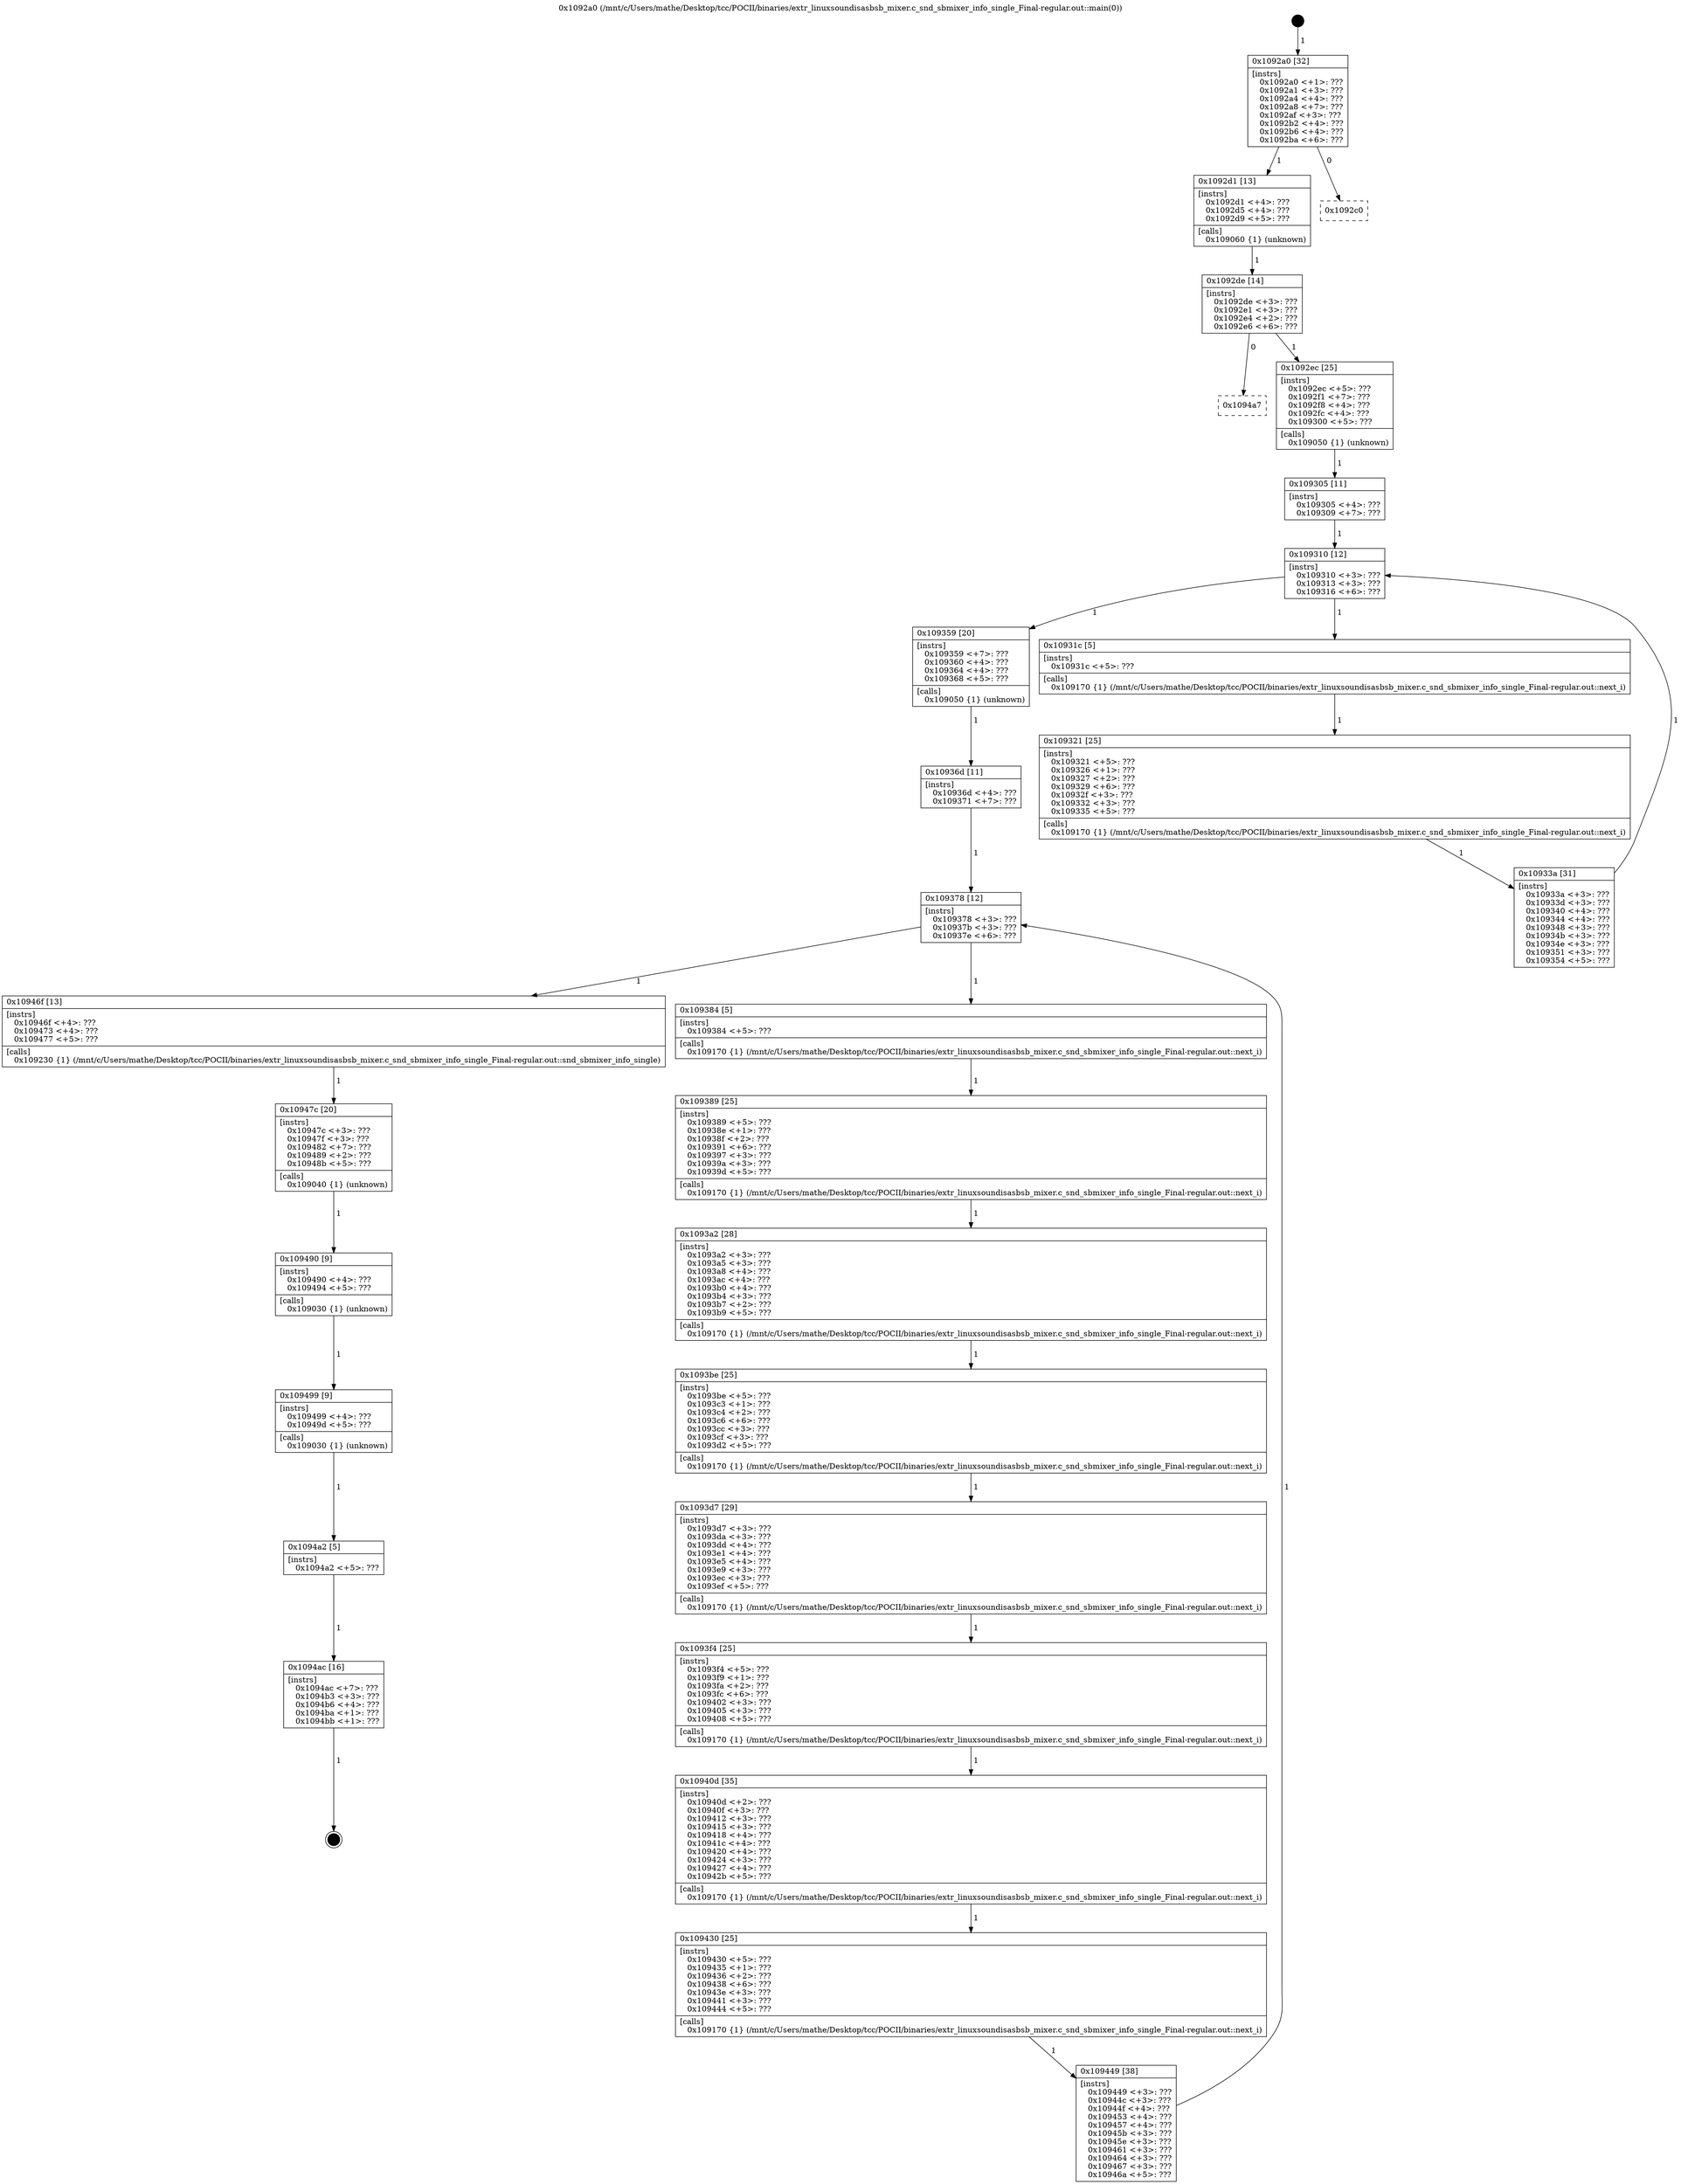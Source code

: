digraph "0x1092a0" {
  label = "0x1092a0 (/mnt/c/Users/mathe/Desktop/tcc/POCII/binaries/extr_linuxsoundisasbsb_mixer.c_snd_sbmixer_info_single_Final-regular.out::main(0))"
  labelloc = "t"
  node[shape=record]

  Entry [label="",width=0.3,height=0.3,shape=circle,fillcolor=black,style=filled]
  "0x1092a0" [label="{
     0x1092a0 [32]\l
     | [instrs]\l
     &nbsp;&nbsp;0x1092a0 \<+1\>: ???\l
     &nbsp;&nbsp;0x1092a1 \<+3\>: ???\l
     &nbsp;&nbsp;0x1092a4 \<+4\>: ???\l
     &nbsp;&nbsp;0x1092a8 \<+7\>: ???\l
     &nbsp;&nbsp;0x1092af \<+3\>: ???\l
     &nbsp;&nbsp;0x1092b2 \<+4\>: ???\l
     &nbsp;&nbsp;0x1092b6 \<+4\>: ???\l
     &nbsp;&nbsp;0x1092ba \<+6\>: ???\l
  }"]
  "0x1092d1" [label="{
     0x1092d1 [13]\l
     | [instrs]\l
     &nbsp;&nbsp;0x1092d1 \<+4\>: ???\l
     &nbsp;&nbsp;0x1092d5 \<+4\>: ???\l
     &nbsp;&nbsp;0x1092d9 \<+5\>: ???\l
     | [calls]\l
     &nbsp;&nbsp;0x109060 \{1\} (unknown)\l
  }"]
  "0x1092c0" [label="{
     0x1092c0\l
  }", style=dashed]
  "0x1092de" [label="{
     0x1092de [14]\l
     | [instrs]\l
     &nbsp;&nbsp;0x1092de \<+3\>: ???\l
     &nbsp;&nbsp;0x1092e1 \<+3\>: ???\l
     &nbsp;&nbsp;0x1092e4 \<+2\>: ???\l
     &nbsp;&nbsp;0x1092e6 \<+6\>: ???\l
  }"]
  "0x1094a7" [label="{
     0x1094a7\l
  }", style=dashed]
  "0x1092ec" [label="{
     0x1092ec [25]\l
     | [instrs]\l
     &nbsp;&nbsp;0x1092ec \<+5\>: ???\l
     &nbsp;&nbsp;0x1092f1 \<+7\>: ???\l
     &nbsp;&nbsp;0x1092f8 \<+4\>: ???\l
     &nbsp;&nbsp;0x1092fc \<+4\>: ???\l
     &nbsp;&nbsp;0x109300 \<+5\>: ???\l
     | [calls]\l
     &nbsp;&nbsp;0x109050 \{1\} (unknown)\l
  }"]
  Exit [label="",width=0.3,height=0.3,shape=circle,fillcolor=black,style=filled,peripheries=2]
  "0x109310" [label="{
     0x109310 [12]\l
     | [instrs]\l
     &nbsp;&nbsp;0x109310 \<+3\>: ???\l
     &nbsp;&nbsp;0x109313 \<+3\>: ???\l
     &nbsp;&nbsp;0x109316 \<+6\>: ???\l
  }"]
  "0x109359" [label="{
     0x109359 [20]\l
     | [instrs]\l
     &nbsp;&nbsp;0x109359 \<+7\>: ???\l
     &nbsp;&nbsp;0x109360 \<+4\>: ???\l
     &nbsp;&nbsp;0x109364 \<+4\>: ???\l
     &nbsp;&nbsp;0x109368 \<+5\>: ???\l
     | [calls]\l
     &nbsp;&nbsp;0x109050 \{1\} (unknown)\l
  }"]
  "0x10931c" [label="{
     0x10931c [5]\l
     | [instrs]\l
     &nbsp;&nbsp;0x10931c \<+5\>: ???\l
     | [calls]\l
     &nbsp;&nbsp;0x109170 \{1\} (/mnt/c/Users/mathe/Desktop/tcc/POCII/binaries/extr_linuxsoundisasbsb_mixer.c_snd_sbmixer_info_single_Final-regular.out::next_i)\l
  }"]
  "0x109321" [label="{
     0x109321 [25]\l
     | [instrs]\l
     &nbsp;&nbsp;0x109321 \<+5\>: ???\l
     &nbsp;&nbsp;0x109326 \<+1\>: ???\l
     &nbsp;&nbsp;0x109327 \<+2\>: ???\l
     &nbsp;&nbsp;0x109329 \<+6\>: ???\l
     &nbsp;&nbsp;0x10932f \<+3\>: ???\l
     &nbsp;&nbsp;0x109332 \<+3\>: ???\l
     &nbsp;&nbsp;0x109335 \<+5\>: ???\l
     | [calls]\l
     &nbsp;&nbsp;0x109170 \{1\} (/mnt/c/Users/mathe/Desktop/tcc/POCII/binaries/extr_linuxsoundisasbsb_mixer.c_snd_sbmixer_info_single_Final-regular.out::next_i)\l
  }"]
  "0x10933a" [label="{
     0x10933a [31]\l
     | [instrs]\l
     &nbsp;&nbsp;0x10933a \<+3\>: ???\l
     &nbsp;&nbsp;0x10933d \<+3\>: ???\l
     &nbsp;&nbsp;0x109340 \<+4\>: ???\l
     &nbsp;&nbsp;0x109344 \<+4\>: ???\l
     &nbsp;&nbsp;0x109348 \<+3\>: ???\l
     &nbsp;&nbsp;0x10934b \<+3\>: ???\l
     &nbsp;&nbsp;0x10934e \<+3\>: ???\l
     &nbsp;&nbsp;0x109351 \<+3\>: ???\l
     &nbsp;&nbsp;0x109354 \<+5\>: ???\l
  }"]
  "0x109305" [label="{
     0x109305 [11]\l
     | [instrs]\l
     &nbsp;&nbsp;0x109305 \<+4\>: ???\l
     &nbsp;&nbsp;0x109309 \<+7\>: ???\l
  }"]
  "0x109378" [label="{
     0x109378 [12]\l
     | [instrs]\l
     &nbsp;&nbsp;0x109378 \<+3\>: ???\l
     &nbsp;&nbsp;0x10937b \<+3\>: ???\l
     &nbsp;&nbsp;0x10937e \<+6\>: ???\l
  }"]
  "0x10946f" [label="{
     0x10946f [13]\l
     | [instrs]\l
     &nbsp;&nbsp;0x10946f \<+4\>: ???\l
     &nbsp;&nbsp;0x109473 \<+4\>: ???\l
     &nbsp;&nbsp;0x109477 \<+5\>: ???\l
     | [calls]\l
     &nbsp;&nbsp;0x109230 \{1\} (/mnt/c/Users/mathe/Desktop/tcc/POCII/binaries/extr_linuxsoundisasbsb_mixer.c_snd_sbmixer_info_single_Final-regular.out::snd_sbmixer_info_single)\l
  }"]
  "0x109384" [label="{
     0x109384 [5]\l
     | [instrs]\l
     &nbsp;&nbsp;0x109384 \<+5\>: ???\l
     | [calls]\l
     &nbsp;&nbsp;0x109170 \{1\} (/mnt/c/Users/mathe/Desktop/tcc/POCII/binaries/extr_linuxsoundisasbsb_mixer.c_snd_sbmixer_info_single_Final-regular.out::next_i)\l
  }"]
  "0x109389" [label="{
     0x109389 [25]\l
     | [instrs]\l
     &nbsp;&nbsp;0x109389 \<+5\>: ???\l
     &nbsp;&nbsp;0x10938e \<+1\>: ???\l
     &nbsp;&nbsp;0x10938f \<+2\>: ???\l
     &nbsp;&nbsp;0x109391 \<+6\>: ???\l
     &nbsp;&nbsp;0x109397 \<+3\>: ???\l
     &nbsp;&nbsp;0x10939a \<+3\>: ???\l
     &nbsp;&nbsp;0x10939d \<+5\>: ???\l
     | [calls]\l
     &nbsp;&nbsp;0x109170 \{1\} (/mnt/c/Users/mathe/Desktop/tcc/POCII/binaries/extr_linuxsoundisasbsb_mixer.c_snd_sbmixer_info_single_Final-regular.out::next_i)\l
  }"]
  "0x1093a2" [label="{
     0x1093a2 [28]\l
     | [instrs]\l
     &nbsp;&nbsp;0x1093a2 \<+3\>: ???\l
     &nbsp;&nbsp;0x1093a5 \<+3\>: ???\l
     &nbsp;&nbsp;0x1093a8 \<+4\>: ???\l
     &nbsp;&nbsp;0x1093ac \<+4\>: ???\l
     &nbsp;&nbsp;0x1093b0 \<+4\>: ???\l
     &nbsp;&nbsp;0x1093b4 \<+3\>: ???\l
     &nbsp;&nbsp;0x1093b7 \<+2\>: ???\l
     &nbsp;&nbsp;0x1093b9 \<+5\>: ???\l
     | [calls]\l
     &nbsp;&nbsp;0x109170 \{1\} (/mnt/c/Users/mathe/Desktop/tcc/POCII/binaries/extr_linuxsoundisasbsb_mixer.c_snd_sbmixer_info_single_Final-regular.out::next_i)\l
  }"]
  "0x1093be" [label="{
     0x1093be [25]\l
     | [instrs]\l
     &nbsp;&nbsp;0x1093be \<+5\>: ???\l
     &nbsp;&nbsp;0x1093c3 \<+1\>: ???\l
     &nbsp;&nbsp;0x1093c4 \<+2\>: ???\l
     &nbsp;&nbsp;0x1093c6 \<+6\>: ???\l
     &nbsp;&nbsp;0x1093cc \<+3\>: ???\l
     &nbsp;&nbsp;0x1093cf \<+3\>: ???\l
     &nbsp;&nbsp;0x1093d2 \<+5\>: ???\l
     | [calls]\l
     &nbsp;&nbsp;0x109170 \{1\} (/mnt/c/Users/mathe/Desktop/tcc/POCII/binaries/extr_linuxsoundisasbsb_mixer.c_snd_sbmixer_info_single_Final-regular.out::next_i)\l
  }"]
  "0x1093d7" [label="{
     0x1093d7 [29]\l
     | [instrs]\l
     &nbsp;&nbsp;0x1093d7 \<+3\>: ???\l
     &nbsp;&nbsp;0x1093da \<+3\>: ???\l
     &nbsp;&nbsp;0x1093dd \<+4\>: ???\l
     &nbsp;&nbsp;0x1093e1 \<+4\>: ???\l
     &nbsp;&nbsp;0x1093e5 \<+4\>: ???\l
     &nbsp;&nbsp;0x1093e9 \<+3\>: ???\l
     &nbsp;&nbsp;0x1093ec \<+3\>: ???\l
     &nbsp;&nbsp;0x1093ef \<+5\>: ???\l
     | [calls]\l
     &nbsp;&nbsp;0x109170 \{1\} (/mnt/c/Users/mathe/Desktop/tcc/POCII/binaries/extr_linuxsoundisasbsb_mixer.c_snd_sbmixer_info_single_Final-regular.out::next_i)\l
  }"]
  "0x1093f4" [label="{
     0x1093f4 [25]\l
     | [instrs]\l
     &nbsp;&nbsp;0x1093f4 \<+5\>: ???\l
     &nbsp;&nbsp;0x1093f9 \<+1\>: ???\l
     &nbsp;&nbsp;0x1093fa \<+2\>: ???\l
     &nbsp;&nbsp;0x1093fc \<+6\>: ???\l
     &nbsp;&nbsp;0x109402 \<+3\>: ???\l
     &nbsp;&nbsp;0x109405 \<+3\>: ???\l
     &nbsp;&nbsp;0x109408 \<+5\>: ???\l
     | [calls]\l
     &nbsp;&nbsp;0x109170 \{1\} (/mnt/c/Users/mathe/Desktop/tcc/POCII/binaries/extr_linuxsoundisasbsb_mixer.c_snd_sbmixer_info_single_Final-regular.out::next_i)\l
  }"]
  "0x10940d" [label="{
     0x10940d [35]\l
     | [instrs]\l
     &nbsp;&nbsp;0x10940d \<+2\>: ???\l
     &nbsp;&nbsp;0x10940f \<+3\>: ???\l
     &nbsp;&nbsp;0x109412 \<+3\>: ???\l
     &nbsp;&nbsp;0x109415 \<+3\>: ???\l
     &nbsp;&nbsp;0x109418 \<+4\>: ???\l
     &nbsp;&nbsp;0x10941c \<+4\>: ???\l
     &nbsp;&nbsp;0x109420 \<+4\>: ???\l
     &nbsp;&nbsp;0x109424 \<+3\>: ???\l
     &nbsp;&nbsp;0x109427 \<+4\>: ???\l
     &nbsp;&nbsp;0x10942b \<+5\>: ???\l
     | [calls]\l
     &nbsp;&nbsp;0x109170 \{1\} (/mnt/c/Users/mathe/Desktop/tcc/POCII/binaries/extr_linuxsoundisasbsb_mixer.c_snd_sbmixer_info_single_Final-regular.out::next_i)\l
  }"]
  "0x109430" [label="{
     0x109430 [25]\l
     | [instrs]\l
     &nbsp;&nbsp;0x109430 \<+5\>: ???\l
     &nbsp;&nbsp;0x109435 \<+1\>: ???\l
     &nbsp;&nbsp;0x109436 \<+2\>: ???\l
     &nbsp;&nbsp;0x109438 \<+6\>: ???\l
     &nbsp;&nbsp;0x10943e \<+3\>: ???\l
     &nbsp;&nbsp;0x109441 \<+3\>: ???\l
     &nbsp;&nbsp;0x109444 \<+5\>: ???\l
     | [calls]\l
     &nbsp;&nbsp;0x109170 \{1\} (/mnt/c/Users/mathe/Desktop/tcc/POCII/binaries/extr_linuxsoundisasbsb_mixer.c_snd_sbmixer_info_single_Final-regular.out::next_i)\l
  }"]
  "0x109449" [label="{
     0x109449 [38]\l
     | [instrs]\l
     &nbsp;&nbsp;0x109449 \<+3\>: ???\l
     &nbsp;&nbsp;0x10944c \<+3\>: ???\l
     &nbsp;&nbsp;0x10944f \<+4\>: ???\l
     &nbsp;&nbsp;0x109453 \<+4\>: ???\l
     &nbsp;&nbsp;0x109457 \<+4\>: ???\l
     &nbsp;&nbsp;0x10945b \<+3\>: ???\l
     &nbsp;&nbsp;0x10945e \<+3\>: ???\l
     &nbsp;&nbsp;0x109461 \<+3\>: ???\l
     &nbsp;&nbsp;0x109464 \<+3\>: ???\l
     &nbsp;&nbsp;0x109467 \<+3\>: ???\l
     &nbsp;&nbsp;0x10946a \<+5\>: ???\l
  }"]
  "0x10936d" [label="{
     0x10936d [11]\l
     | [instrs]\l
     &nbsp;&nbsp;0x10936d \<+4\>: ???\l
     &nbsp;&nbsp;0x109371 \<+7\>: ???\l
  }"]
  "0x10947c" [label="{
     0x10947c [20]\l
     | [instrs]\l
     &nbsp;&nbsp;0x10947c \<+3\>: ???\l
     &nbsp;&nbsp;0x10947f \<+3\>: ???\l
     &nbsp;&nbsp;0x109482 \<+7\>: ???\l
     &nbsp;&nbsp;0x109489 \<+2\>: ???\l
     &nbsp;&nbsp;0x10948b \<+5\>: ???\l
     | [calls]\l
     &nbsp;&nbsp;0x109040 \{1\} (unknown)\l
  }"]
  "0x109490" [label="{
     0x109490 [9]\l
     | [instrs]\l
     &nbsp;&nbsp;0x109490 \<+4\>: ???\l
     &nbsp;&nbsp;0x109494 \<+5\>: ???\l
     | [calls]\l
     &nbsp;&nbsp;0x109030 \{1\} (unknown)\l
  }"]
  "0x109499" [label="{
     0x109499 [9]\l
     | [instrs]\l
     &nbsp;&nbsp;0x109499 \<+4\>: ???\l
     &nbsp;&nbsp;0x10949d \<+5\>: ???\l
     | [calls]\l
     &nbsp;&nbsp;0x109030 \{1\} (unknown)\l
  }"]
  "0x1094a2" [label="{
     0x1094a2 [5]\l
     | [instrs]\l
     &nbsp;&nbsp;0x1094a2 \<+5\>: ???\l
  }"]
  "0x1094ac" [label="{
     0x1094ac [16]\l
     | [instrs]\l
     &nbsp;&nbsp;0x1094ac \<+7\>: ???\l
     &nbsp;&nbsp;0x1094b3 \<+3\>: ???\l
     &nbsp;&nbsp;0x1094b6 \<+4\>: ???\l
     &nbsp;&nbsp;0x1094ba \<+1\>: ???\l
     &nbsp;&nbsp;0x1094bb \<+1\>: ???\l
  }"]
  Entry -> "0x1092a0" [label=" 1"]
  "0x1092a0" -> "0x1092d1" [label=" 1"]
  "0x1092a0" -> "0x1092c0" [label=" 0"]
  "0x1092d1" -> "0x1092de" [label=" 1"]
  "0x1092de" -> "0x1094a7" [label=" 0"]
  "0x1092de" -> "0x1092ec" [label=" 1"]
  "0x1094ac" -> Exit [label=" 1"]
  "0x1092ec" -> "0x109305" [label=" 1"]
  "0x109310" -> "0x109359" [label=" 1"]
  "0x109310" -> "0x10931c" [label=" 1"]
  "0x10931c" -> "0x109321" [label=" 1"]
  "0x109321" -> "0x10933a" [label=" 1"]
  "0x109305" -> "0x109310" [label=" 1"]
  "0x10933a" -> "0x109310" [label=" 1"]
  "0x109359" -> "0x10936d" [label=" 1"]
  "0x109378" -> "0x10946f" [label=" 1"]
  "0x109378" -> "0x109384" [label=" 1"]
  "0x109384" -> "0x109389" [label=" 1"]
  "0x109389" -> "0x1093a2" [label=" 1"]
  "0x1093a2" -> "0x1093be" [label=" 1"]
  "0x1093be" -> "0x1093d7" [label=" 1"]
  "0x1093d7" -> "0x1093f4" [label=" 1"]
  "0x1093f4" -> "0x10940d" [label=" 1"]
  "0x10940d" -> "0x109430" [label=" 1"]
  "0x109430" -> "0x109449" [label=" 1"]
  "0x10936d" -> "0x109378" [label=" 1"]
  "0x109449" -> "0x109378" [label=" 1"]
  "0x10946f" -> "0x10947c" [label=" 1"]
  "0x10947c" -> "0x109490" [label=" 1"]
  "0x109490" -> "0x109499" [label=" 1"]
  "0x109499" -> "0x1094a2" [label=" 1"]
  "0x1094a2" -> "0x1094ac" [label=" 1"]
}
